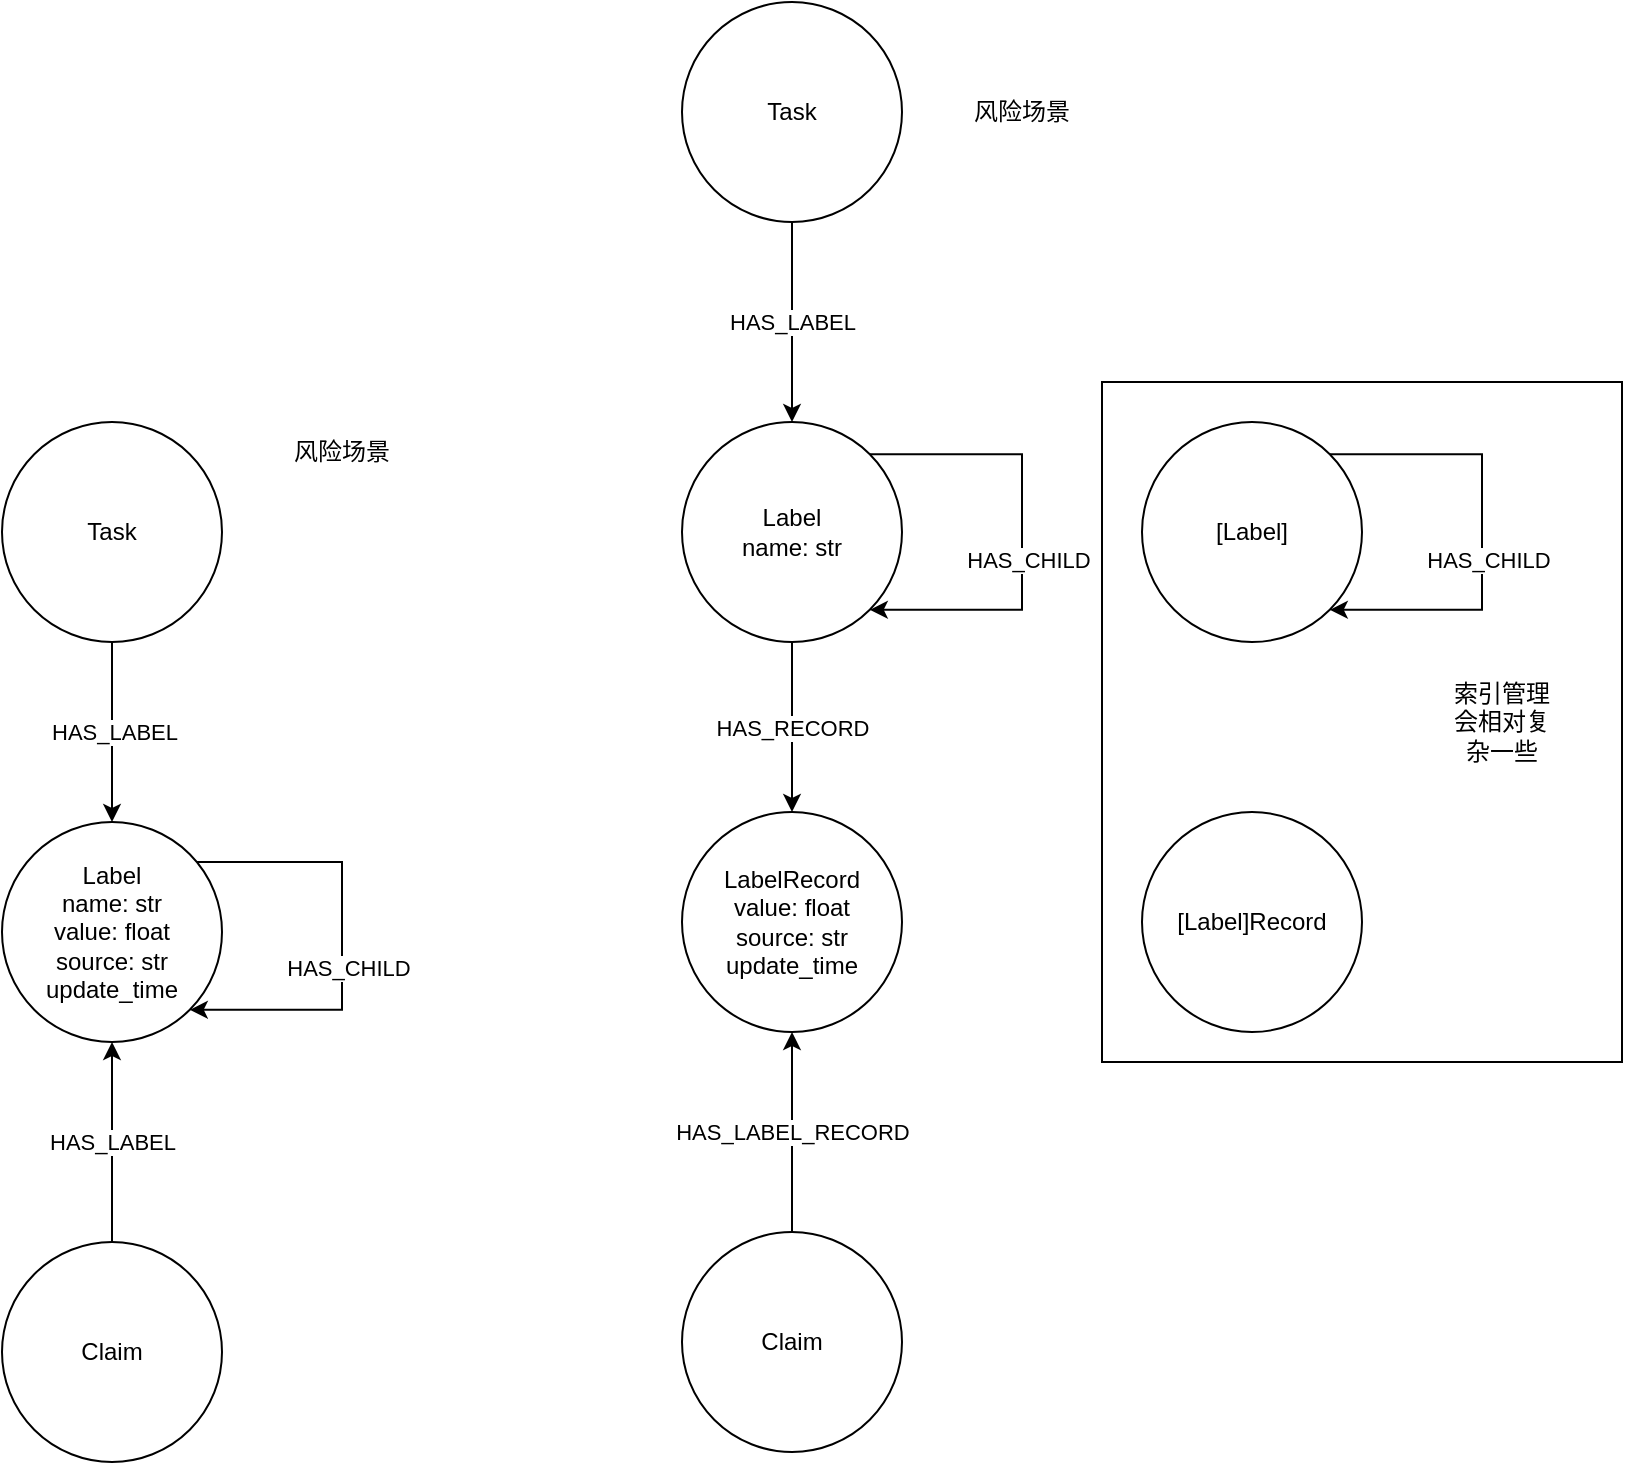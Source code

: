 <mxfile version="15.4.1" type="github">
  <diagram id="NcejznuSpz1hfUzmKxQE" name="Page-1">
    <mxGraphModel dx="1191" dy="1941" grid="1" gridSize="10" guides="1" tooltips="1" connect="1" arrows="1" fold="1" page="1" pageScale="1" pageWidth="850" pageHeight="1100" math="0" shadow="0">
      <root>
        <mxCell id="0" />
        <mxCell id="1" parent="0" />
        <mxCell id="JPDMa77N0OKO5Pyy8LSN-1" value="Label&lt;br&gt;name: str&lt;br&gt;value: float&lt;br&gt;source: str&lt;br&gt;update_time" style="ellipse;whiteSpace=wrap;html=1;aspect=fixed;" vertex="1" parent="1">
          <mxGeometry x="310" y="250" width="110" height="110" as="geometry" />
        </mxCell>
        <mxCell id="JPDMa77N0OKO5Pyy8LSN-2" value="Claim" style="ellipse;whiteSpace=wrap;html=1;aspect=fixed;" vertex="1" parent="1">
          <mxGeometry x="310" y="460" width="110" height="110" as="geometry" />
        </mxCell>
        <mxCell id="JPDMa77N0OKO5Pyy8LSN-3" value="" style="endArrow=classic;html=1;rounded=0;edgeStyle=orthogonalEdgeStyle;entryX=0.5;entryY=1;entryDx=0;entryDy=0;exitX=0.5;exitY=0;exitDx=0;exitDy=0;" edge="1" parent="1" source="JPDMa77N0OKO5Pyy8LSN-2" target="JPDMa77N0OKO5Pyy8LSN-1">
          <mxGeometry relative="1" as="geometry">
            <mxPoint x="370" y="430" as="sourcePoint" />
            <mxPoint x="470" y="430" as="targetPoint" />
          </mxGeometry>
        </mxCell>
        <mxCell id="JPDMa77N0OKO5Pyy8LSN-4" value="HAS_LABEL" style="edgeLabel;resizable=0;html=1;align=center;verticalAlign=middle;" connectable="0" vertex="1" parent="JPDMa77N0OKO5Pyy8LSN-3">
          <mxGeometry relative="1" as="geometry" />
        </mxCell>
        <mxCell id="JPDMa77N0OKO5Pyy8LSN-5" value="" style="edgeStyle=elbowEdgeStyle;elbow=horizontal;endArrow=classic;html=1;rounded=0;entryX=1;entryY=1;entryDx=0;entryDy=0;" edge="1" parent="1" source="JPDMa77N0OKO5Pyy8LSN-1" target="JPDMa77N0OKO5Pyy8LSN-1">
          <mxGeometry width="50" height="50" relative="1" as="geometry">
            <mxPoint x="400" y="460" as="sourcePoint" />
            <mxPoint x="450" y="410" as="targetPoint" />
            <Array as="points">
              <mxPoint x="480" y="270" />
              <mxPoint x="430" y="190" />
            </Array>
          </mxGeometry>
        </mxCell>
        <mxCell id="JPDMa77N0OKO5Pyy8LSN-6" value="HAS_CHILD" style="edgeLabel;html=1;align=center;verticalAlign=middle;resizable=0;points=[];" vertex="1" connectable="0" parent="JPDMa77N0OKO5Pyy8LSN-5">
          <mxGeometry x="0.122" y="3" relative="1" as="geometry">
            <mxPoint as="offset" />
          </mxGeometry>
        </mxCell>
        <mxCell id="JPDMa77N0OKO5Pyy8LSN-7" value="Task" style="ellipse;whiteSpace=wrap;html=1;aspect=fixed;" vertex="1" parent="1">
          <mxGeometry x="310" y="50" width="110" height="110" as="geometry" />
        </mxCell>
        <mxCell id="JPDMa77N0OKO5Pyy8LSN-8" value="" style="endArrow=classic;html=1;rounded=0;edgeStyle=orthogonalEdgeStyle;exitX=0.5;exitY=1;exitDx=0;exitDy=0;" edge="1" parent="1" source="JPDMa77N0OKO5Pyy8LSN-7">
          <mxGeometry relative="1" as="geometry">
            <mxPoint x="375" y="470" as="sourcePoint" />
            <mxPoint x="365" y="250" as="targetPoint" />
          </mxGeometry>
        </mxCell>
        <mxCell id="JPDMa77N0OKO5Pyy8LSN-9" value="HAS_LABEL" style="edgeLabel;resizable=0;html=1;align=center;verticalAlign=middle;" connectable="0" vertex="1" parent="JPDMa77N0OKO5Pyy8LSN-8">
          <mxGeometry relative="1" as="geometry" />
        </mxCell>
        <mxCell id="JPDMa77N0OKO5Pyy8LSN-10" value="风险场景" style="text;html=1;strokeColor=none;fillColor=none;align=center;verticalAlign=middle;whiteSpace=wrap;rounded=0;" vertex="1" parent="1">
          <mxGeometry x="430" y="50" width="100" height="30" as="geometry" />
        </mxCell>
        <mxCell id="JPDMa77N0OKO5Pyy8LSN-12" value="LabelRecord&lt;br&gt;value: float&lt;br&gt;source: str&lt;br&gt;update_time" style="ellipse;whiteSpace=wrap;html=1;aspect=fixed;" vertex="1" parent="1">
          <mxGeometry x="650" y="245" width="110" height="110" as="geometry" />
        </mxCell>
        <mxCell id="JPDMa77N0OKO5Pyy8LSN-13" value="Claim" style="ellipse;whiteSpace=wrap;html=1;aspect=fixed;" vertex="1" parent="1">
          <mxGeometry x="650" y="455" width="110" height="110" as="geometry" />
        </mxCell>
        <mxCell id="JPDMa77N0OKO5Pyy8LSN-14" value="" style="endArrow=classic;html=1;rounded=0;edgeStyle=orthogonalEdgeStyle;entryX=0.5;entryY=1;entryDx=0;entryDy=0;exitX=0.5;exitY=0;exitDx=0;exitDy=0;" edge="1" parent="1" source="JPDMa77N0OKO5Pyy8LSN-13" target="JPDMa77N0OKO5Pyy8LSN-12">
          <mxGeometry relative="1" as="geometry">
            <mxPoint x="710" y="425" as="sourcePoint" />
            <mxPoint x="810" y="425" as="targetPoint" />
          </mxGeometry>
        </mxCell>
        <mxCell id="JPDMa77N0OKO5Pyy8LSN-15" value="HAS_LABEL_RECORD" style="edgeLabel;resizable=0;html=1;align=center;verticalAlign=middle;" connectable="0" vertex="1" parent="JPDMa77N0OKO5Pyy8LSN-14">
          <mxGeometry relative="1" as="geometry" />
        </mxCell>
        <mxCell id="JPDMa77N0OKO5Pyy8LSN-16" value="" style="edgeStyle=elbowEdgeStyle;elbow=horizontal;endArrow=classic;html=1;rounded=0;exitX=1;exitY=0;exitDx=0;exitDy=0;entryX=1;entryY=1;entryDx=0;entryDy=0;" edge="1" parent="1" source="JPDMa77N0OKO5Pyy8LSN-22" target="JPDMa77N0OKO5Pyy8LSN-22">
          <mxGeometry width="50" height="50" relative="1" as="geometry">
            <mxPoint x="740" y="455" as="sourcePoint" />
            <mxPoint x="790" y="405" as="targetPoint" />
            <Array as="points">
              <mxPoint x="820" y="265" />
              <mxPoint x="770" y="185" />
            </Array>
          </mxGeometry>
        </mxCell>
        <mxCell id="JPDMa77N0OKO5Pyy8LSN-17" value="HAS_CHILD" style="edgeLabel;html=1;align=center;verticalAlign=middle;resizable=0;points=[];" vertex="1" connectable="0" parent="JPDMa77N0OKO5Pyy8LSN-16">
          <mxGeometry x="0.122" y="3" relative="1" as="geometry">
            <mxPoint as="offset" />
          </mxGeometry>
        </mxCell>
        <mxCell id="JPDMa77N0OKO5Pyy8LSN-18" value="Task" style="ellipse;whiteSpace=wrap;html=1;aspect=fixed;" vertex="1" parent="1">
          <mxGeometry x="650" y="-160" width="110" height="110" as="geometry" />
        </mxCell>
        <mxCell id="JPDMa77N0OKO5Pyy8LSN-19" value="" style="endArrow=classic;html=1;rounded=0;edgeStyle=orthogonalEdgeStyle;exitX=0.5;exitY=1;exitDx=0;exitDy=0;entryX=0.5;entryY=0;entryDx=0;entryDy=0;" edge="1" parent="1" source="JPDMa77N0OKO5Pyy8LSN-18" target="JPDMa77N0OKO5Pyy8LSN-22">
          <mxGeometry relative="1" as="geometry">
            <mxPoint x="715" y="465" as="sourcePoint" />
            <mxPoint x="580" y="20" as="targetPoint" />
          </mxGeometry>
        </mxCell>
        <mxCell id="JPDMa77N0OKO5Pyy8LSN-20" value="HAS_LABEL" style="edgeLabel;resizable=0;html=1;align=center;verticalAlign=middle;" connectable="0" vertex="1" parent="JPDMa77N0OKO5Pyy8LSN-19">
          <mxGeometry relative="1" as="geometry" />
        </mxCell>
        <mxCell id="JPDMa77N0OKO5Pyy8LSN-21" value="风险场景" style="text;html=1;strokeColor=none;fillColor=none;align=center;verticalAlign=middle;whiteSpace=wrap;rounded=0;" vertex="1" parent="1">
          <mxGeometry x="770" y="-120" width="100" height="30" as="geometry" />
        </mxCell>
        <mxCell id="JPDMa77N0OKO5Pyy8LSN-22" value="Label&lt;br&gt;name: str" style="ellipse;whiteSpace=wrap;html=1;aspect=fixed;" vertex="1" parent="1">
          <mxGeometry x="650" y="50" width="110" height="110" as="geometry" />
        </mxCell>
        <mxCell id="JPDMa77N0OKO5Pyy8LSN-23" value="" style="endArrow=classic;html=1;rounded=0;edgeStyle=orthogonalEdgeStyle;entryX=0.5;entryY=0;entryDx=0;entryDy=0;" edge="1" parent="1" source="JPDMa77N0OKO5Pyy8LSN-22" target="JPDMa77N0OKO5Pyy8LSN-12">
          <mxGeometry relative="1" as="geometry">
            <mxPoint x="715" y="-40" as="sourcePoint" />
            <mxPoint x="715" y="60" as="targetPoint" />
          </mxGeometry>
        </mxCell>
        <mxCell id="JPDMa77N0OKO5Pyy8LSN-24" value="HAS_RECORD" style="edgeLabel;resizable=0;html=1;align=center;verticalAlign=middle;" connectable="0" vertex="1" parent="JPDMa77N0OKO5Pyy8LSN-23">
          <mxGeometry relative="1" as="geometry" />
        </mxCell>
        <mxCell id="JPDMa77N0OKO5Pyy8LSN-26" value="" style="edgeStyle=elbowEdgeStyle;elbow=horizontal;endArrow=classic;html=1;rounded=0;exitX=1;exitY=0;exitDx=0;exitDy=0;entryX=1;entryY=1;entryDx=0;entryDy=0;" edge="1" parent="1" source="JPDMa77N0OKO5Pyy8LSN-28" target="JPDMa77N0OKO5Pyy8LSN-28">
          <mxGeometry width="50" height="50" relative="1" as="geometry">
            <mxPoint x="970" y="455" as="sourcePoint" />
            <mxPoint x="1020" y="405" as="targetPoint" />
            <Array as="points">
              <mxPoint x="1050" y="265" />
              <mxPoint x="1000" y="185" />
            </Array>
          </mxGeometry>
        </mxCell>
        <mxCell id="JPDMa77N0OKO5Pyy8LSN-27" value="HAS_CHILD" style="edgeLabel;html=1;align=center;verticalAlign=middle;resizable=0;points=[];" vertex="1" connectable="0" parent="JPDMa77N0OKO5Pyy8LSN-26">
          <mxGeometry x="0.122" y="3" relative="1" as="geometry">
            <mxPoint as="offset" />
          </mxGeometry>
        </mxCell>
        <mxCell id="JPDMa77N0OKO5Pyy8LSN-28" value="[Label]" style="ellipse;whiteSpace=wrap;html=1;aspect=fixed;" vertex="1" parent="1">
          <mxGeometry x="880" y="50" width="110" height="110" as="geometry" />
        </mxCell>
        <mxCell id="JPDMa77N0OKO5Pyy8LSN-29" value="[Label]Record" style="ellipse;whiteSpace=wrap;html=1;aspect=fixed;" vertex="1" parent="1">
          <mxGeometry x="880" y="245" width="110" height="110" as="geometry" />
        </mxCell>
        <mxCell id="JPDMa77N0OKO5Pyy8LSN-30" value="" style="rounded=0;whiteSpace=wrap;html=1;fillColor=none;" vertex="1" parent="1">
          <mxGeometry x="860" y="30" width="260" height="340" as="geometry" />
        </mxCell>
        <mxCell id="JPDMa77N0OKO5Pyy8LSN-31" value="索引管理会相对复杂一些" style="text;html=1;strokeColor=none;fillColor=none;align=center;verticalAlign=middle;whiteSpace=wrap;rounded=0;" vertex="1" parent="1">
          <mxGeometry x="1030" y="185" width="60" height="30" as="geometry" />
        </mxCell>
      </root>
    </mxGraphModel>
  </diagram>
</mxfile>
